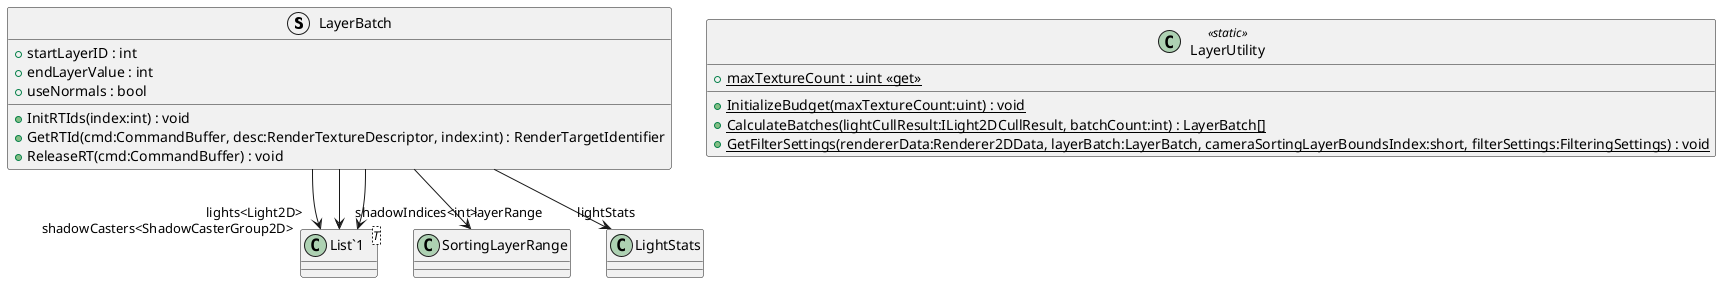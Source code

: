 @startuml
struct LayerBatch {
    + startLayerID : int
    + endLayerValue : int
    + useNormals : bool
    + InitRTIds(index:int) : void
    + GetRTId(cmd:CommandBuffer, desc:RenderTextureDescriptor, index:int) : RenderTargetIdentifier
    + ReleaseRT(cmd:CommandBuffer) : void
}
class LayerUtility <<static>> {
    + {static} maxTextureCount : uint <<get>>
    + {static} InitializeBudget(maxTextureCount:uint) : void
    + {static} CalculateBatches(lightCullResult:ILight2DCullResult, batchCount:int) : LayerBatch[]
    + {static} GetFilterSettings(rendererData:Renderer2DData, layerBatch:LayerBatch, cameraSortingLayerBoundsIndex:short, filterSettings:FilteringSettings) : void
}
class "List`1"<T> {
}
LayerBatch --> "layerRange" SortingLayerRange
LayerBatch --> "lightStats" LightStats
LayerBatch --> "lights<Light2D>" "List`1"
LayerBatch --> "shadowIndices<int>" "List`1"
LayerBatch --> "shadowCasters<ShadowCasterGroup2D>" "List`1"
@enduml

